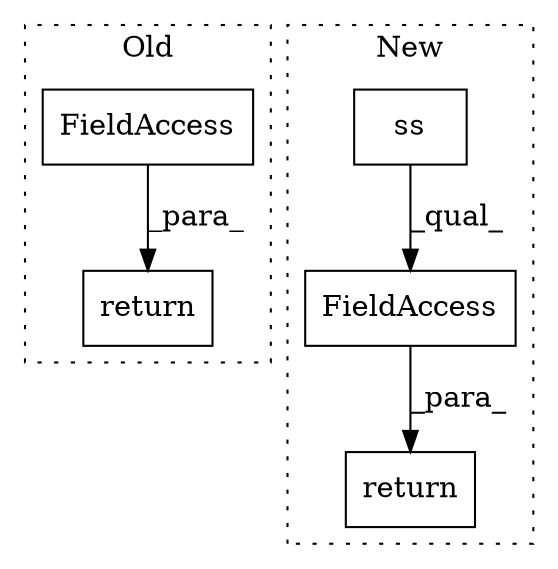 digraph G {
subgraph cluster0 {
1 [label="return" a="41" s="8698" l="7" shape="box"];
4 [label="FieldAccess" a="22" s="8705" l="7" shape="box"];
label = "Old";
style="dotted";
}
subgraph cluster1 {
2 [label="ss" a="32" s="8830" l="4" shape="box"];
3 [label="FieldAccess" a="22" s="8825" l="11" shape="box"];
5 [label="return" a="41" s="8818" l="7" shape="box"];
label = "New";
style="dotted";
}
2 -> 3 [label="_qual_"];
3 -> 5 [label="_para_"];
4 -> 1 [label="_para_"];
}